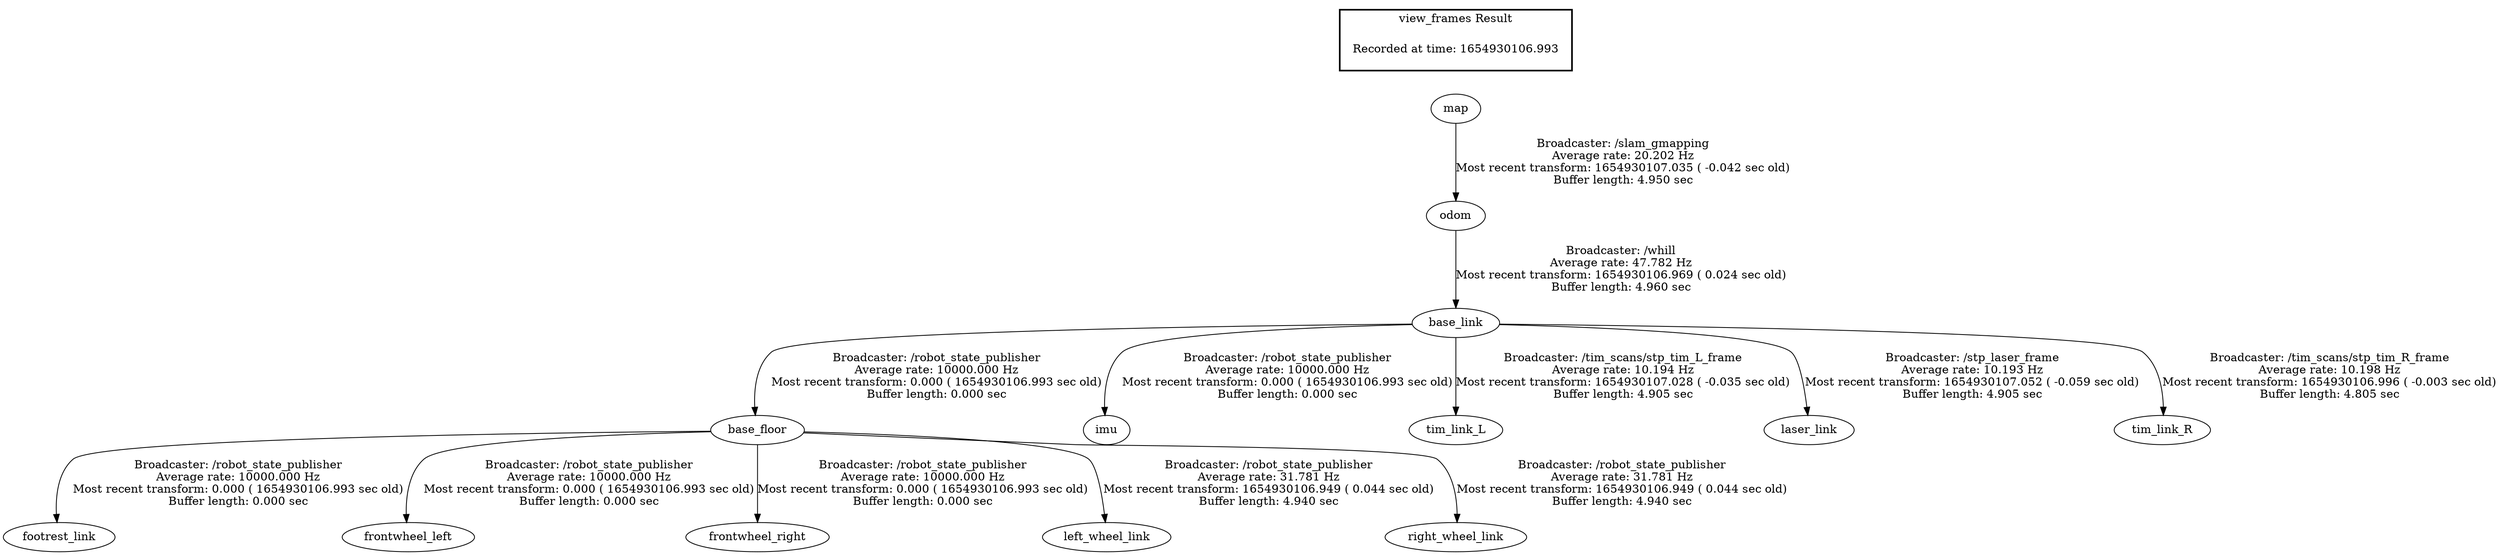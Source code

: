 digraph G {
"base_link" -> "base_floor"[label="Broadcaster: /robot_state_publisher\nAverage rate: 10000.000 Hz\nMost recent transform: 0.000 ( 1654930106.993 sec old)\nBuffer length: 0.000 sec\n"];
"odom" -> "base_link"[label="Broadcaster: /whill\nAverage rate: 47.782 Hz\nMost recent transform: 1654930106.969 ( 0.024 sec old)\nBuffer length: 4.960 sec\n"];
"base_floor" -> "footrest_link"[label="Broadcaster: /robot_state_publisher\nAverage rate: 10000.000 Hz\nMost recent transform: 0.000 ( 1654930106.993 sec old)\nBuffer length: 0.000 sec\n"];
"base_floor" -> "frontwheel_left"[label="Broadcaster: /robot_state_publisher\nAverage rate: 10000.000 Hz\nMost recent transform: 0.000 ( 1654930106.993 sec old)\nBuffer length: 0.000 sec\n"];
"base_floor" -> "frontwheel_right"[label="Broadcaster: /robot_state_publisher\nAverage rate: 10000.000 Hz\nMost recent transform: 0.000 ( 1654930106.993 sec old)\nBuffer length: 0.000 sec\n"];
"base_link" -> "imu"[label="Broadcaster: /robot_state_publisher\nAverage rate: 10000.000 Hz\nMost recent transform: 0.000 ( 1654930106.993 sec old)\nBuffer length: 0.000 sec\n"];
"map" -> "odom"[label="Broadcaster: /slam_gmapping\nAverage rate: 20.202 Hz\nMost recent transform: 1654930107.035 ( -0.042 sec old)\nBuffer length: 4.950 sec\n"];
"base_floor" -> "left_wheel_link"[label="Broadcaster: /robot_state_publisher\nAverage rate: 31.781 Hz\nMost recent transform: 1654930106.949 ( 0.044 sec old)\nBuffer length: 4.940 sec\n"];
"base_floor" -> "right_wheel_link"[label="Broadcaster: /robot_state_publisher\nAverage rate: 31.781 Hz\nMost recent transform: 1654930106.949 ( 0.044 sec old)\nBuffer length: 4.940 sec\n"];
"base_link" -> "tim_link_L"[label="Broadcaster: /tim_scans/stp_tim_L_frame\nAverage rate: 10.194 Hz\nMost recent transform: 1654930107.028 ( -0.035 sec old)\nBuffer length: 4.905 sec\n"];
"base_link" -> "laser_link"[label="Broadcaster: /stp_laser_frame\nAverage rate: 10.193 Hz\nMost recent transform: 1654930107.052 ( -0.059 sec old)\nBuffer length: 4.905 sec\n"];
"base_link" -> "tim_link_R"[label="Broadcaster: /tim_scans/stp_tim_R_frame\nAverage rate: 10.198 Hz\nMost recent transform: 1654930106.996 ( -0.003 sec old)\nBuffer length: 4.805 sec\n"];
edge [style=invis];
 subgraph cluster_legend { style=bold; color=black; label ="view_frames Result";
"Recorded at time: 1654930106.993"[ shape=plaintext ] ;
 }->"map";
}
